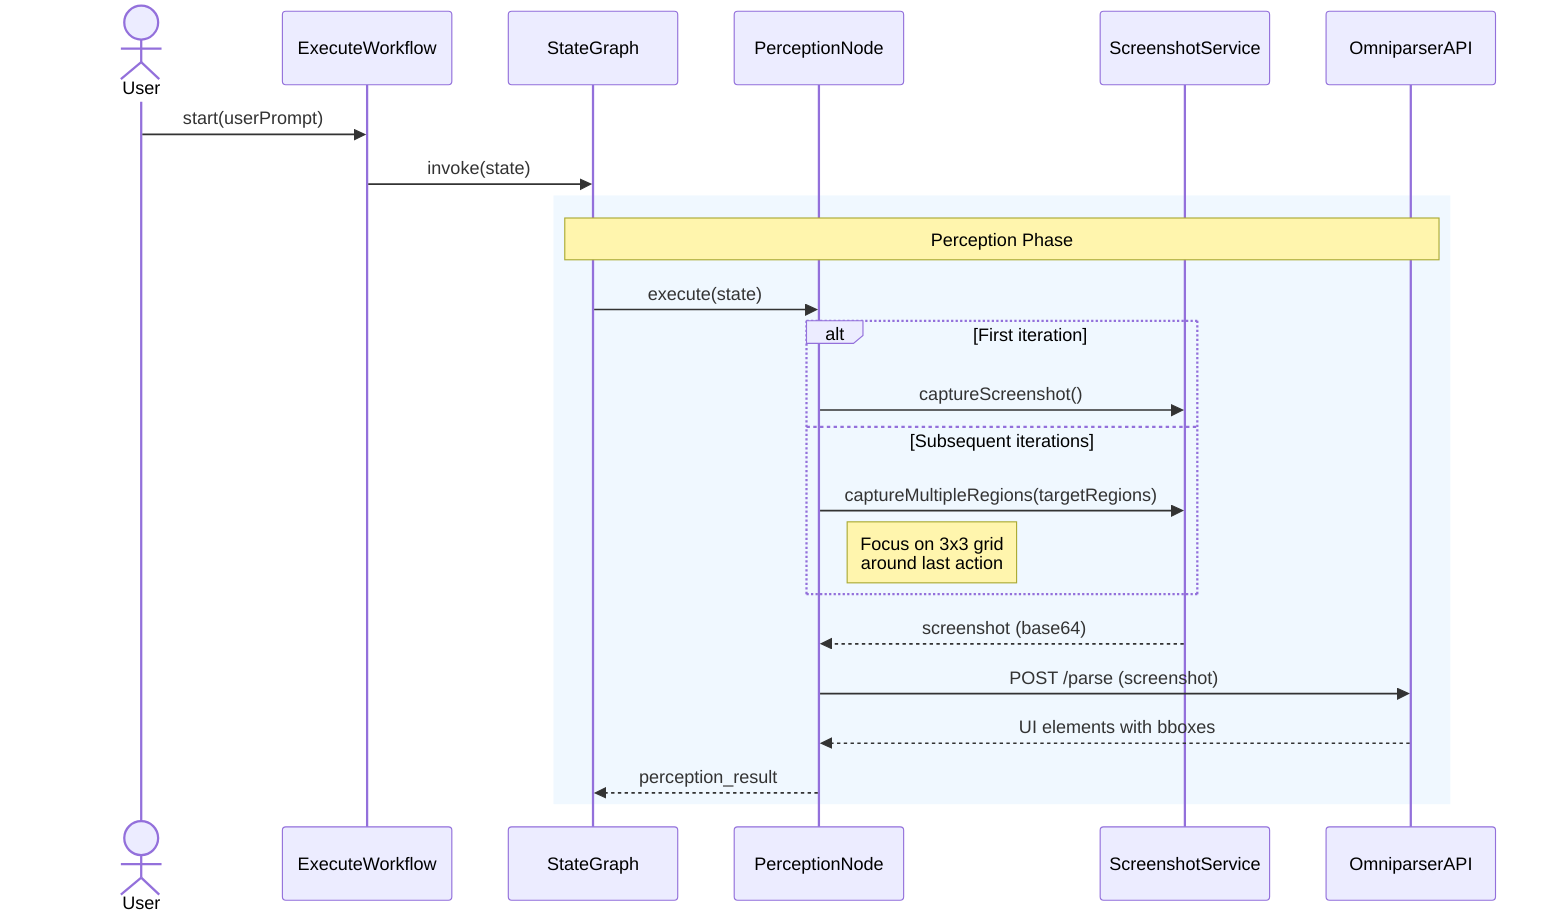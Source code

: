 sequenceDiagram
    actor User
    participant Workflow as ExecuteWorkflow
    participant Graph as StateGraph
    participant Perception as PerceptionNode
    participant Screenshot as ScreenshotService
    participant OmniAPI as OmniparserAPI

    %% Initialization
    User->>Workflow: start(userPrompt)
    Workflow->>Graph: invoke(state)

    %% Perception Phase
    rect rgb(240, 248, 255)
    Note over Graph,OmniAPI: Perception Phase
    Graph->>Perception: execute(state)
    
    alt First iteration
        Perception->>Screenshot: captureScreenshot()
    else Subsequent iterations
        Perception->>Screenshot: captureMultipleRegions(targetRegions)
        Note right of Perception: Focus on 3x3 grid<br/>around last action
    end
    
    Screenshot-->>Perception: screenshot (base64)
    Perception->>OmniAPI: POST /parse (screenshot)
    OmniAPI-->>Perception: UI elements with bboxes
    Perception-->>Graph: perception_result
    end